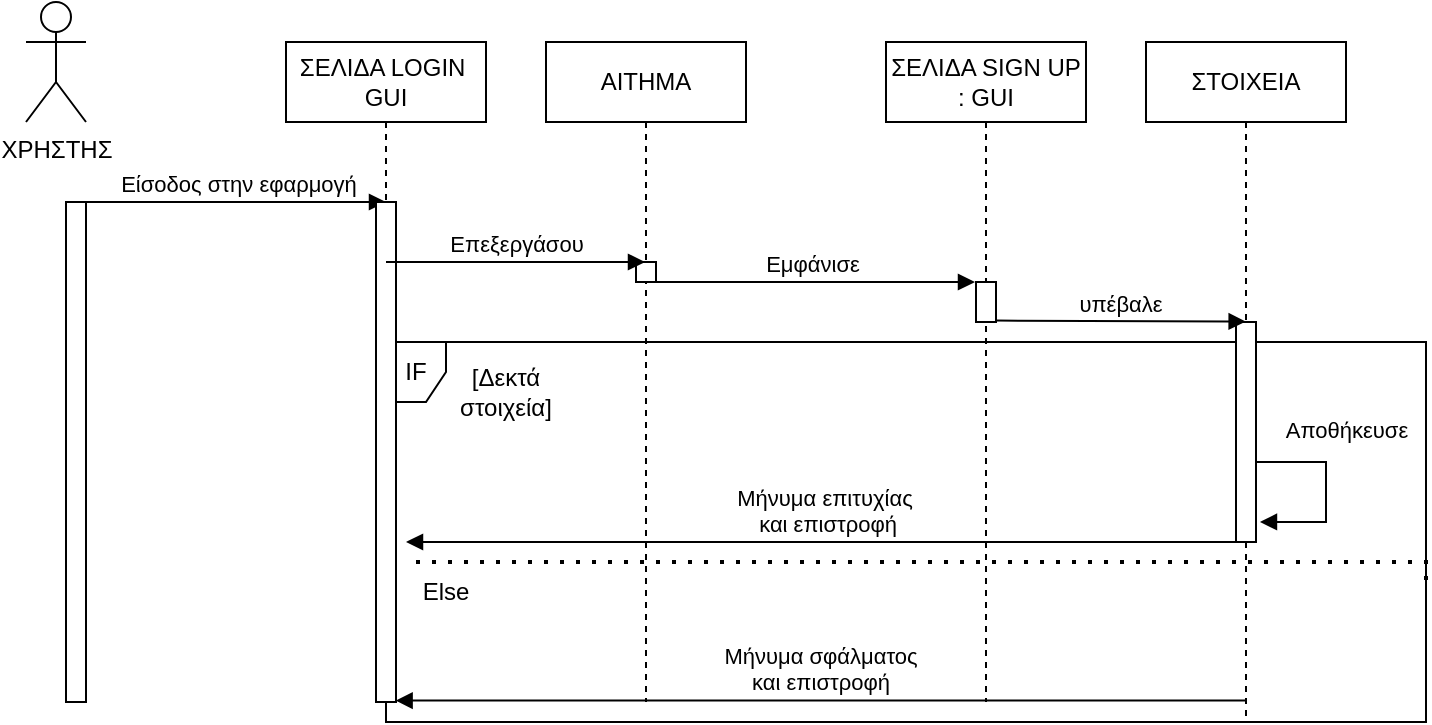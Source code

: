 <mxfile version="18.1.1" type="device"><diagram id="kgpKYQtTHZ0yAKxKKP6v" name="Page-1"><mxGraphModel dx="1978" dy="597" grid="1" gridSize="10" guides="1" tooltips="1" connect="1" arrows="1" fold="1" page="1" pageScale="1" pageWidth="850" pageHeight="1100" math="0" shadow="0"><root><mxCell id="0"/><mxCell id="1" parent="0"/><mxCell id="gL685HO1-hXhZjwpak46-1" value="ΧΡΗΣΤΗΣ" style="shape=umlActor;verticalLabelPosition=bottom;verticalAlign=top;html=1;" parent="1" vertex="1"><mxGeometry x="-10" y="200" width="30" height="60" as="geometry"/></mxCell><mxCell id="gL685HO1-hXhZjwpak46-10" value="Είσοδος στην εφαρμογή" style="html=1;verticalAlign=bottom;endArrow=block;rounded=0;" parent="1" edge="1"><mxGeometry x="0.004" width="80" relative="1" as="geometry"><mxPoint x="20" y="300" as="sourcePoint"/><mxPoint x="170" y="300" as="targetPoint"/><mxPoint as="offset"/></mxGeometry></mxCell><mxCell id="gL685HO1-hXhZjwpak46-12" value="Εμφάνισε" style="html=1;verticalAlign=bottom;endArrow=block;rounded=0;" parent="1" edge="1"><mxGeometry x="0.004" width="80" relative="1" as="geometry"><mxPoint x="300" y="340.0" as="sourcePoint"/><mxPoint x="464.5" y="340.0" as="targetPoint"/><mxPoint as="offset"/></mxGeometry></mxCell><mxCell id="gL685HO1-hXhZjwpak46-14" value="IF" style="shape=umlFrame;whiteSpace=wrap;html=1;width=30;height=30;" parent="1" vertex="1"><mxGeometry x="170" y="370" width="520" height="190" as="geometry"/></mxCell><mxCell id="gL685HO1-hXhZjwpak46-15" value="[Δεκτά στοιχεία]" style="text;html=1;strokeColor=none;fillColor=none;align=center;verticalAlign=middle;whiteSpace=wrap;rounded=0;" parent="1" vertex="1"><mxGeometry x="200" y="380" width="60" height="30" as="geometry"/></mxCell><mxCell id="gL685HO1-hXhZjwpak46-17" value="" style="endArrow=none;dashed=1;html=1;dashPattern=1 3;strokeWidth=2;rounded=0;exitX=0.25;exitY=0;exitDx=0;exitDy=0;" parent="1" source="gL685HO1-hXhZjwpak46-19" edge="1"><mxGeometry width="50" height="50" relative="1" as="geometry"><mxPoint x="600" y="470" as="sourcePoint"/><mxPoint x="690" y="490" as="targetPoint"/><Array as="points"><mxPoint x="690" y="480"/><mxPoint x="690" y="490"/></Array></mxGeometry></mxCell><mxCell id="gL685HO1-hXhZjwpak46-18" value="Αποθήκευσε" style="html=1;verticalAlign=bottom;endArrow=block;rounded=0;entryX=1.199;entryY=0.909;entryDx=0;entryDy=0;entryPerimeter=0;" parent="1" target="TtQjVPMuhUFy7v6n_Kc2-9" edge="1"><mxGeometry x="-0.174" y="14" width="80" relative="1" as="geometry"><mxPoint x="600" y="430" as="sourcePoint"/><mxPoint x="620" y="460" as="targetPoint"/><mxPoint x="-4" y="-10" as="offset"/><Array as="points"><mxPoint x="640" y="430"/><mxPoint x="640" y="460"/></Array></mxGeometry></mxCell><mxCell id="gL685HO1-hXhZjwpak46-19" value="Else" style="text;html=1;strokeColor=none;fillColor=none;align=center;verticalAlign=middle;whiteSpace=wrap;rounded=0;" parent="1" vertex="1"><mxGeometry x="170" y="480" width="60" height="30" as="geometry"/></mxCell><mxCell id="gL685HO1-hXhZjwpak46-20" value="Mήνυμα επιτυχίας&lt;br&gt;&amp;nbsp;και επιστροφή" style="html=1;verticalAlign=bottom;endArrow=block;rounded=0;" parent="1" edge="1"><mxGeometry x="0.004" width="80" relative="1" as="geometry"><mxPoint x="600" y="470" as="sourcePoint"/><mxPoint x="180" y="470" as="targetPoint"/><mxPoint as="offset"/></mxGeometry></mxCell><mxCell id="gL685HO1-hXhZjwpak46-21" value="Μήνυμα σφάλματος&lt;br&gt;και επιστροφή" style="html=1;verticalAlign=bottom;endArrow=block;rounded=0;" parent="1" edge="1"><mxGeometry x="0.004" width="80" relative="1" as="geometry"><mxPoint x="600" y="549.31" as="sourcePoint"/><mxPoint x="174.81" y="549.31" as="targetPoint"/><mxPoint as="offset"/></mxGeometry></mxCell><mxCell id="gL685HO1-hXhZjwpak46-27" value="" style="html=1;points=[];perimeter=orthogonalPerimeter;" parent="1" vertex="1"><mxGeometry x="10" y="300" width="10" height="250" as="geometry"/></mxCell><mxCell id="TtQjVPMuhUFy7v6n_Kc2-1" value="ΣΕΛΙΔΑ LOGIN&amp;nbsp;&lt;br&gt;GUI" style="shape=umlLifeline;perimeter=lifelinePerimeter;whiteSpace=wrap;html=1;container=1;collapsible=0;recursiveResize=0;outlineConnect=0;" vertex="1" parent="1"><mxGeometry x="120" y="220" width="100" height="330" as="geometry"/></mxCell><mxCell id="TtQjVPMuhUFy7v6n_Kc2-2" value="" style="html=1;points=[];perimeter=orthogonalPerimeter;" vertex="1" parent="TtQjVPMuhUFy7v6n_Kc2-1"><mxGeometry x="45" y="80" width="10" height="250" as="geometry"/></mxCell><mxCell id="TtQjVPMuhUFy7v6n_Kc2-3" value="AITHMA" style="shape=umlLifeline;perimeter=lifelinePerimeter;whiteSpace=wrap;html=1;container=1;collapsible=0;recursiveResize=0;outlineConnect=0;" vertex="1" parent="1"><mxGeometry x="250" y="220" width="100" height="330" as="geometry"/></mxCell><mxCell id="TtQjVPMuhUFy7v6n_Kc2-4" value="" style="html=1;points=[];perimeter=orthogonalPerimeter;" vertex="1" parent="TtQjVPMuhUFy7v6n_Kc2-3"><mxGeometry x="45" y="110" width="10" height="10" as="geometry"/></mxCell><mxCell id="TtQjVPMuhUFy7v6n_Kc2-5" value="Επεξεργάσου" style="html=1;verticalAlign=bottom;endArrow=block;rounded=0;exitX=0.5;exitY=0.12;exitDx=0;exitDy=0;exitPerimeter=0;" edge="1" parent="1" source="TtQjVPMuhUFy7v6n_Kc2-2" target="TtQjVPMuhUFy7v6n_Kc2-3"><mxGeometry x="0.004" width="80" relative="1" as="geometry"><mxPoint x="180" y="330.0" as="sourcePoint"/><mxPoint x="280" y="330.0" as="targetPoint"/><mxPoint as="offset"/></mxGeometry></mxCell><mxCell id="TtQjVPMuhUFy7v6n_Kc2-6" value="ΣΕΛΙΔΑ SIGN UP : GUI" style="shape=umlLifeline;perimeter=lifelinePerimeter;whiteSpace=wrap;html=1;container=1;collapsible=0;recursiveResize=0;outlineConnect=0;" vertex="1" parent="1"><mxGeometry x="420" y="220" width="100" height="330" as="geometry"/></mxCell><mxCell id="TtQjVPMuhUFy7v6n_Kc2-7" value="" style="html=1;points=[];perimeter=orthogonalPerimeter;" vertex="1" parent="TtQjVPMuhUFy7v6n_Kc2-6"><mxGeometry x="45" y="120" width="10" height="20" as="geometry"/></mxCell><mxCell id="TtQjVPMuhUFy7v6n_Kc2-8" value="ΣΤΟΙΧΕΙΑ" style="shape=umlLifeline;perimeter=lifelinePerimeter;whiteSpace=wrap;html=1;container=1;collapsible=0;recursiveResize=0;outlineConnect=0;" vertex="1" parent="1"><mxGeometry x="550" y="220" width="100" height="340" as="geometry"/></mxCell><mxCell id="TtQjVPMuhUFy7v6n_Kc2-9" value="" style="html=1;points=[];perimeter=orthogonalPerimeter;" vertex="1" parent="TtQjVPMuhUFy7v6n_Kc2-8"><mxGeometry x="45" y="140" width="10" height="110" as="geometry"/></mxCell><mxCell id="TtQjVPMuhUFy7v6n_Kc2-12" value="υπέβαλε" style="html=1;verticalAlign=bottom;endArrow=block;rounded=0;exitX=1.018;exitY=0.978;exitDx=0;exitDy=0;exitPerimeter=0;" edge="1" parent="TtQjVPMuhUFy7v6n_Kc2-8"><mxGeometry x="0.004" width="80" relative="1" as="geometry"><mxPoint x="-75.0" y="139.31" as="sourcePoint"/><mxPoint x="49.82" y="139.75" as="targetPoint"/><mxPoint as="offset"/></mxGeometry></mxCell></root></mxGraphModel></diagram></mxfile>
